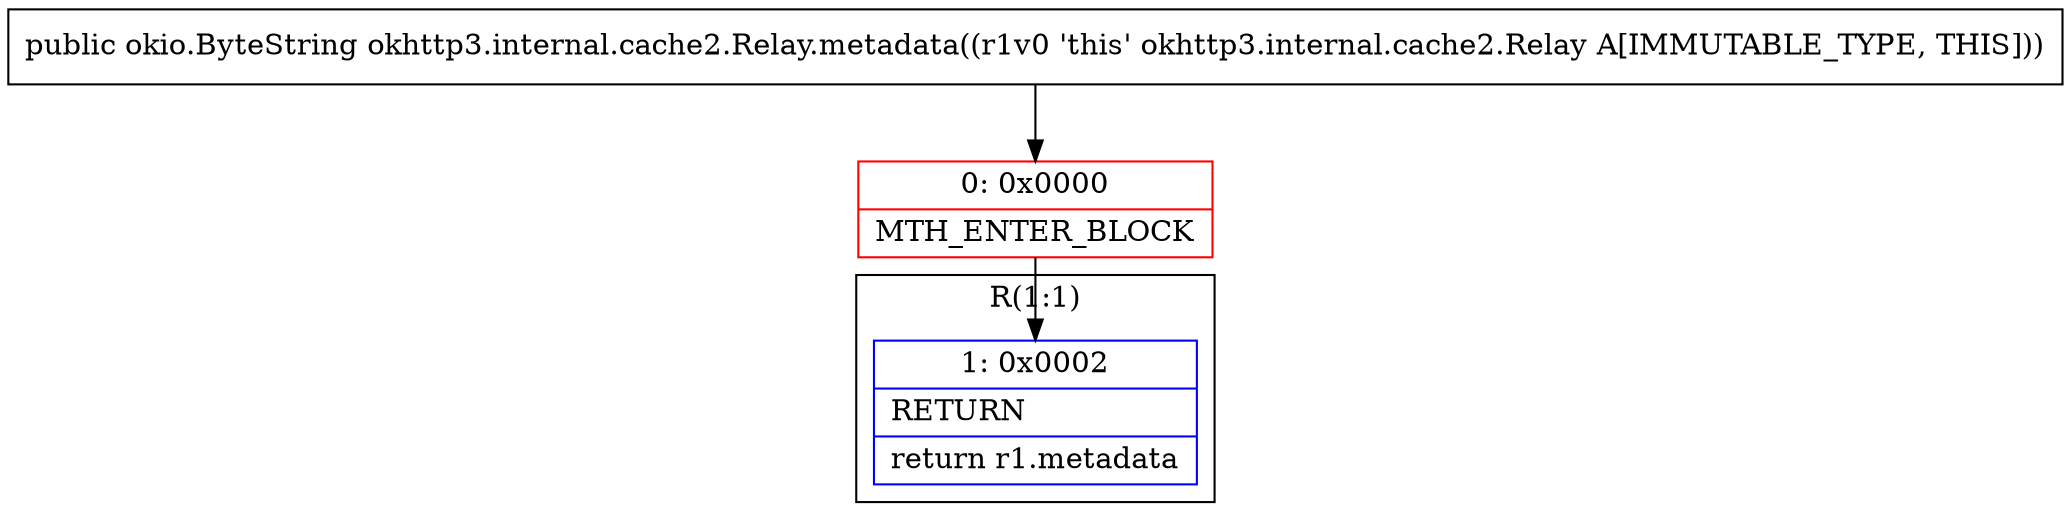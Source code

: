 digraph "CFG forokhttp3.internal.cache2.Relay.metadata()Lokio\/ByteString;" {
subgraph cluster_Region_1212070987 {
label = "R(1:1)";
node [shape=record,color=blue];
Node_1 [shape=record,label="{1\:\ 0x0002|RETURN\l|return r1.metadata\l}"];
}
Node_0 [shape=record,color=red,label="{0\:\ 0x0000|MTH_ENTER_BLOCK\l}"];
MethodNode[shape=record,label="{public okio.ByteString okhttp3.internal.cache2.Relay.metadata((r1v0 'this' okhttp3.internal.cache2.Relay A[IMMUTABLE_TYPE, THIS])) }"];
MethodNode -> Node_0;
Node_0 -> Node_1;
}

